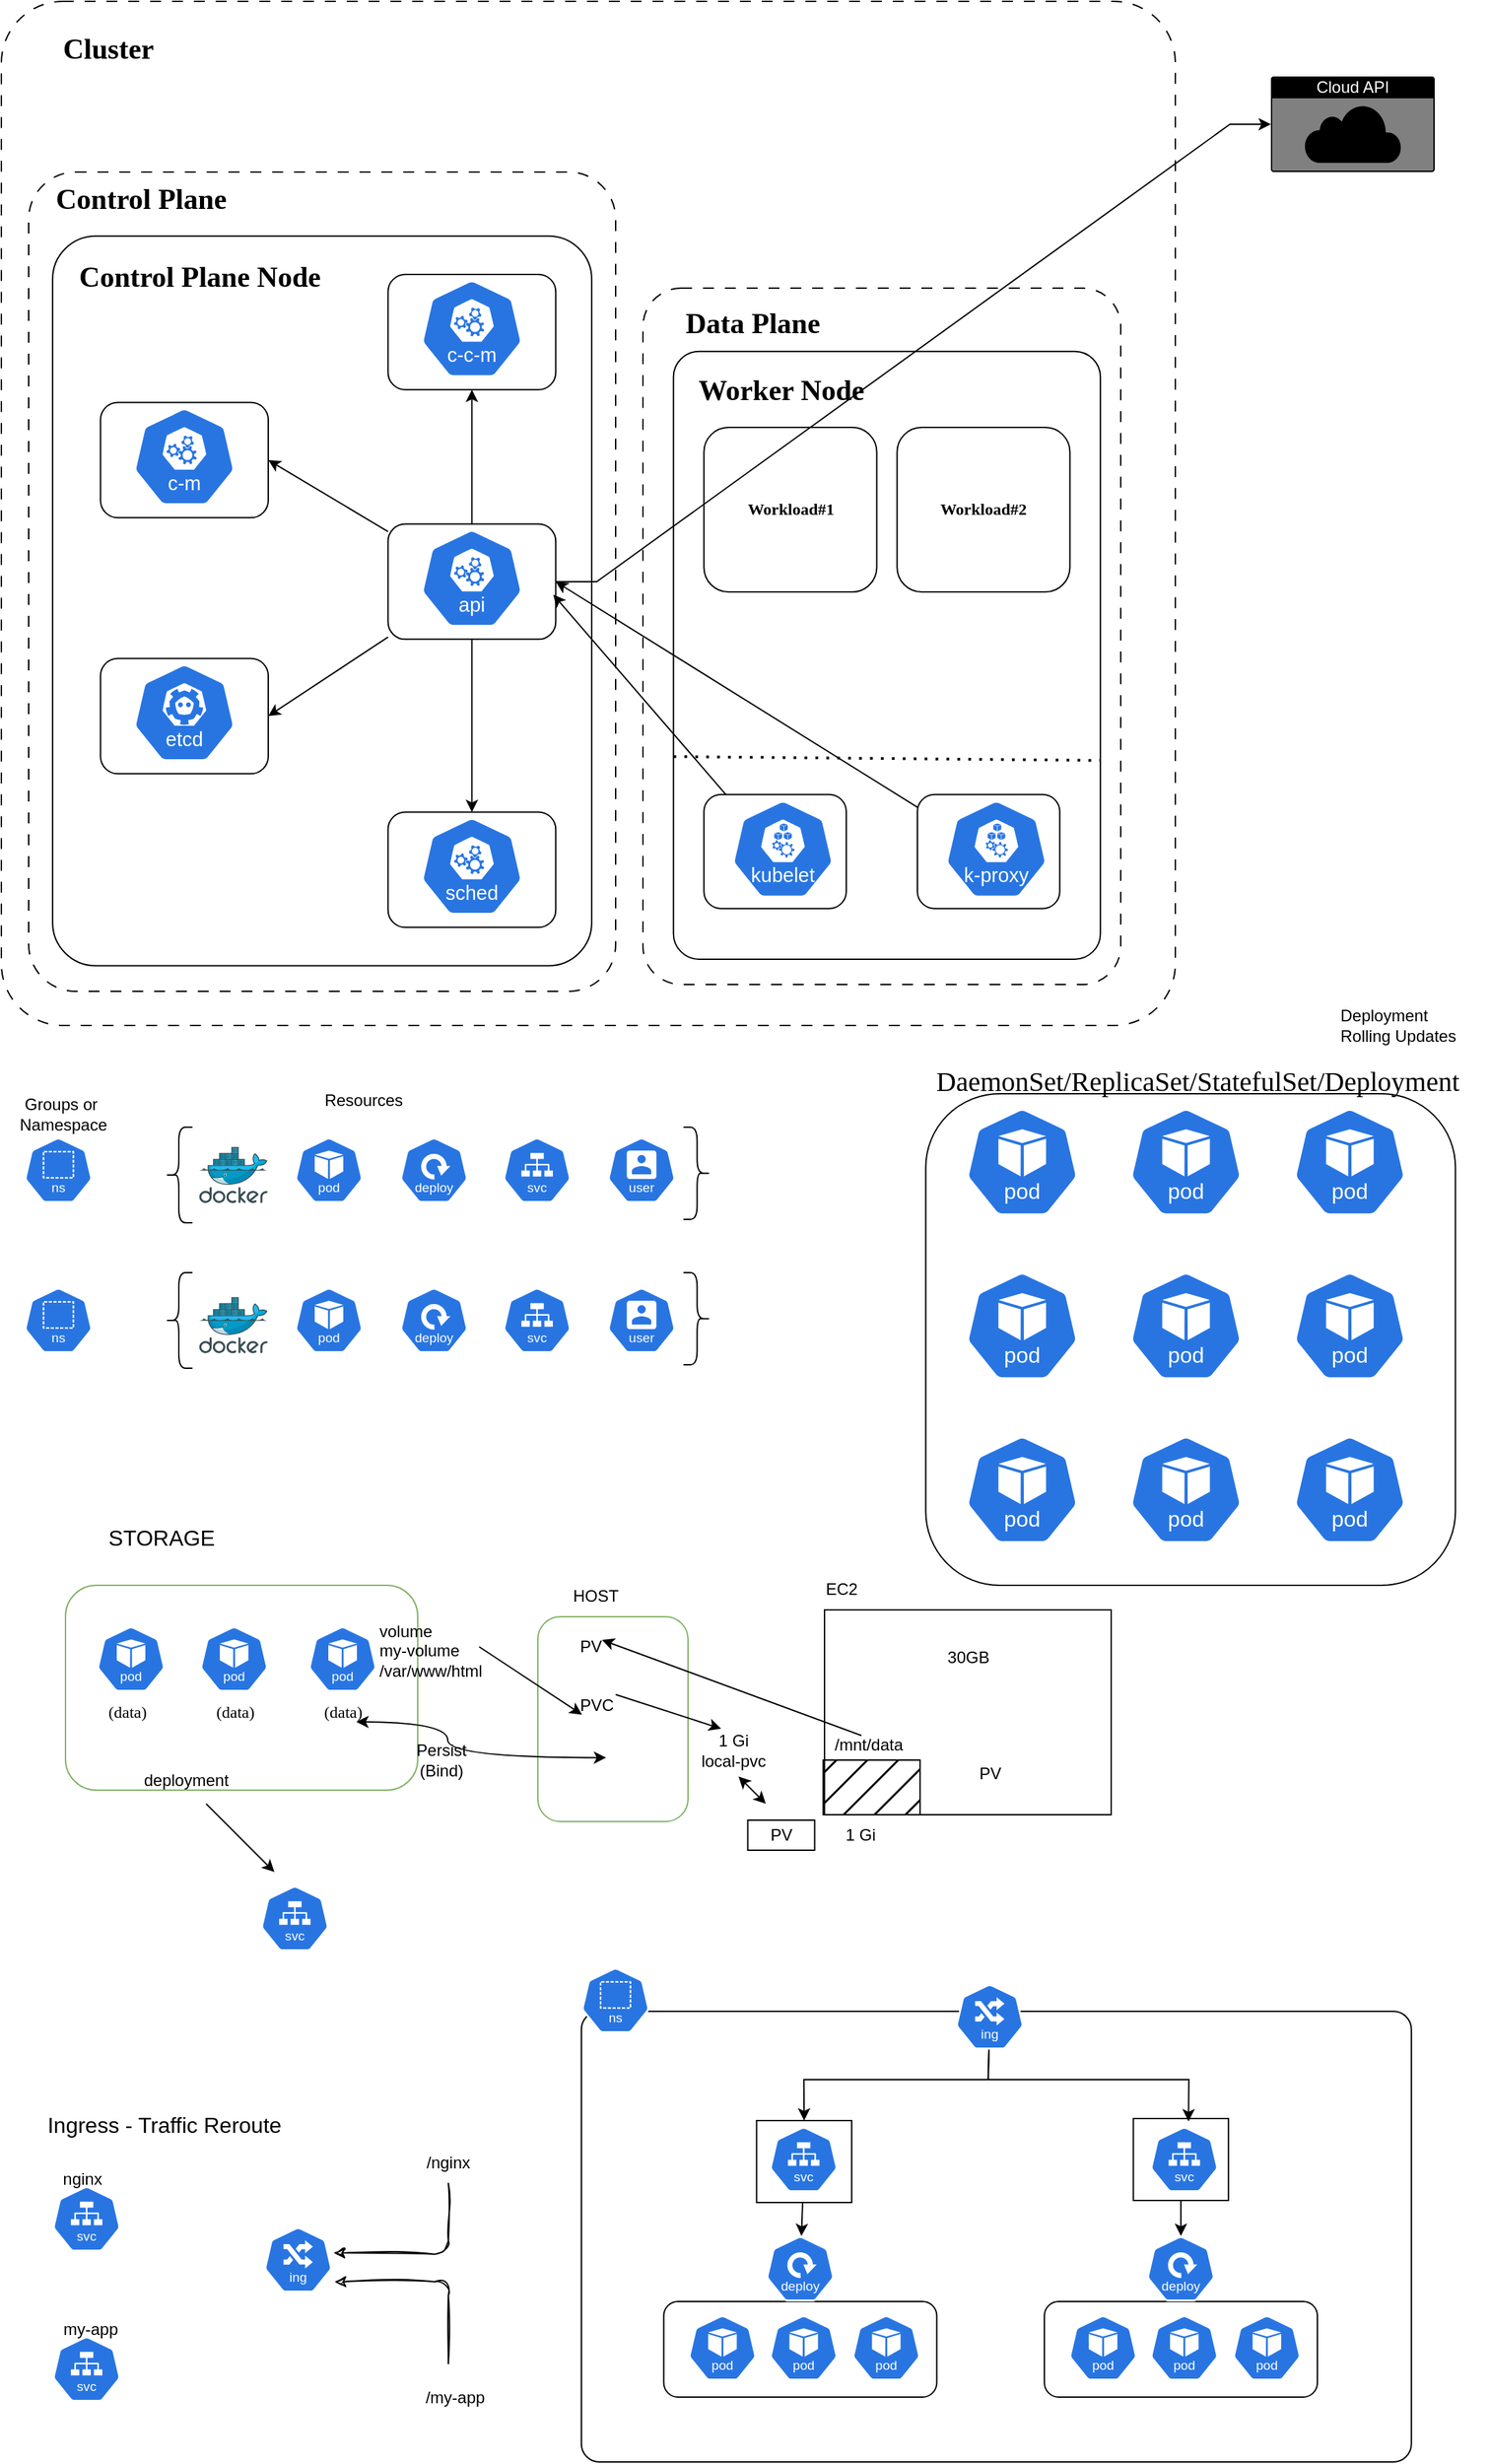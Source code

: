<mxfile version="27.1.6">
  <diagram id="0InjhLnmFeNZufS4UHry" name="k8s Architecture">
    <mxGraphModel dx="1426" dy="759" grid="1" gridSize="10" guides="1" tooltips="1" connect="1" arrows="1" fold="1" page="1" pageScale="1" pageWidth="1100" pageHeight="850" math="0" shadow="0">
      <root>
        <mxCell id="0" />
        <mxCell id="1" parent="0" />
        <mxCell id="144" value="" style="rounded=1;whiteSpace=wrap;html=1;arcSize=4;" parent="1" vertex="1">
          <mxGeometry x="434.9" y="1482" width="608" height="330" as="geometry" />
        </mxCell>
        <mxCell id="146" value="" style="rounded=0;whiteSpace=wrap;html=1;" parent="1" vertex="1">
          <mxGeometry x="839.24" y="1560.5" width="69.66" height="60" as="geometry" />
        </mxCell>
        <mxCell id="150" style="edgeStyle=none;html=1;" parent="1" source="145" target="134" edge="1">
          <mxGeometry relative="1" as="geometry" />
        </mxCell>
        <mxCell id="145" value="" style="rounded=0;whiteSpace=wrap;html=1;" parent="1" vertex="1">
          <mxGeometry x="563.24" y="1562" width="69.66" height="60" as="geometry" />
        </mxCell>
        <mxCell id="87" value="" style="rounded=1;whiteSpace=wrap;html=1;fillColor=none;strokeColor=#82b366;" parent="1" vertex="1">
          <mxGeometry x="57" y="1170" width="258" height="150" as="geometry" />
        </mxCell>
        <mxCell id="62" value="" style="rounded=1;whiteSpace=wrap;html=1;" parent="1" vertex="1">
          <mxGeometry x="687.17" y="810" width="388" height="360" as="geometry" />
        </mxCell>
        <mxCell id="2" value="" style="rounded=1;whiteSpace=wrap;html=1;arcSize=6;dashed=1;dashPattern=8 8;" parent="1" vertex="1">
          <mxGeometry x="10" y="10" width="860" height="750" as="geometry" />
        </mxCell>
        <mxCell id="4" value="" style="rounded=1;whiteSpace=wrap;html=1;arcSize=8;dashed=1;dashPattern=8 8;container=0;" parent="1" vertex="1">
          <mxGeometry x="480" y="220" width="350" height="510" as="geometry" />
        </mxCell>
        <mxCell id="6" value="" style="rounded=1;whiteSpace=wrap;html=1;arcSize=6;container=0;" parent="1" vertex="1">
          <mxGeometry x="502.34" y="266.364" width="312.766" height="445.091" as="geometry" />
        </mxCell>
        <mxCell id="7" value="" style="endArrow=none;dashed=1;html=1;dashPattern=1 3;strokeWidth=2;entryX=1;entryY=0.673;entryDx=0;entryDy=0;entryPerimeter=0;" parent="1" target="6" edge="1">
          <mxGeometry width="50" height="50" relative="1" as="geometry">
            <mxPoint x="502.34" y="563.091" as="sourcePoint" />
            <mxPoint x="539.574" y="516.727" as="targetPoint" />
          </mxGeometry>
        </mxCell>
        <mxCell id="13" value="" style="rounded=1;whiteSpace=wrap;html=1;container=0;" parent="1" vertex="1">
          <mxGeometry x="524.681" y="590.909" width="104.255" height="83.455" as="geometry" />
        </mxCell>
        <mxCell id="14" value="" style="rounded=1;whiteSpace=wrap;html=1;container=0;" parent="1" vertex="1">
          <mxGeometry x="681.064" y="590.909" width="104.255" height="83.455" as="geometry" />
        </mxCell>
        <mxCell id="16" value="&lt;font data-font-src=&quot;https://fonts.googleapis.com/css?family=Indie+Flower&quot; face=&quot;Indie Flower&quot;&gt;&lt;b&gt;Workload#1&lt;/b&gt;&lt;/font&gt;" style="rounded=1;whiteSpace=wrap;html=1;container=0;" parent="1" vertex="1">
          <mxGeometry x="524.681" y="322" width="126.596" height="120.545" as="geometry" />
        </mxCell>
        <mxCell id="17" value="&lt;font data-font-src=&quot;https://fonts.googleapis.com/css?family=Indie+Flower&quot; face=&quot;Indie Flower&quot;&gt;&lt;b&gt;Workload#2&lt;/b&gt;&lt;/font&gt;" style="rounded=1;whiteSpace=wrap;html=1;container=0;" parent="1" vertex="1">
          <mxGeometry x="666.17" y="322" width="126.596" height="120.545" as="geometry" />
        </mxCell>
        <mxCell id="26" value="" style="aspect=fixed;sketch=0;html=1;dashed=0;whitespace=wrap;verticalLabelPosition=bottom;verticalAlign=top;fillColor=#2875E2;strokeColor=#ffffff;points=[[0.005,0.63,0],[0.1,0.2,0],[0.9,0.2,0],[0.5,0,0],[0.995,0.63,0],[0.72,0.99,0],[0.5,1,0],[0.28,0.99,0]];shape=mxgraph.kubernetes.icon2;kubernetesLabel=1;prIcon=k_proxy;container=0;" parent="1" vertex="1">
          <mxGeometry x="701.17" y="594.618" width="75.469" height="72.45" as="geometry" />
        </mxCell>
        <mxCell id="27" value="" style="aspect=fixed;sketch=0;html=1;dashed=0;whitespace=wrap;verticalLabelPosition=bottom;verticalAlign=top;fillColor=#2875E2;strokeColor=#ffffff;points=[[0.005,0.63,0],[0.1,0.2,0],[0.9,0.2,0],[0.5,0,0],[0.995,0.63,0],[0.72,0.99,0],[0.5,1,0],[0.28,0.99,0]];shape=mxgraph.kubernetes.icon2;kubernetesLabel=1;prIcon=kubelet;container=0;" parent="1" vertex="1">
          <mxGeometry x="544.787" y="594.618" width="75.469" height="72.45" as="geometry" />
        </mxCell>
        <mxCell id="3" value="" style="rounded=1;whiteSpace=wrap;html=1;arcSize=8;dashed=1;dashPattern=8 8;container=0;" parent="1" vertex="1">
          <mxGeometry x="30" y="135" width="430" height="600" as="geometry" />
        </mxCell>
        <mxCell id="5" value="" style="rounded=1;whiteSpace=wrap;html=1;arcSize=8;container=0;" parent="1" vertex="1">
          <mxGeometry x="47.551" y="181.875" width="394.898" height="534.375" as="geometry" />
        </mxCell>
        <mxCell id="8" value="" style="rounded=1;whiteSpace=wrap;html=1;container=0;" parent="1" vertex="1">
          <mxGeometry x="293.265" y="210" width="122.857" height="84.375" as="geometry" />
        </mxCell>
        <mxCell id="39" style="edgeStyle=none;html=1;entryX=0.5;entryY=1;entryDx=0;entryDy=0;" parent="1" source="9" target="8" edge="1">
          <mxGeometry relative="1" as="geometry" />
        </mxCell>
        <mxCell id="41" style="edgeStyle=none;html=1;entryX=0.5;entryY=0;entryDx=0;entryDy=0;" parent="1" source="9" target="10" edge="1">
          <mxGeometry relative="1" as="geometry" />
        </mxCell>
        <mxCell id="42" style="edgeStyle=none;html=1;entryX=1;entryY=0.5;entryDx=0;entryDy=0;" parent="1" source="9" target="12" edge="1">
          <mxGeometry relative="1" as="geometry" />
        </mxCell>
        <mxCell id="43" style="edgeStyle=none;html=1;entryX=1;entryY=0.5;entryDx=0;entryDy=0;" parent="1" source="9" target="11" edge="1">
          <mxGeometry relative="1" as="geometry" />
        </mxCell>
        <mxCell id="i6A4bp0ibLuV1cn4jNwl-45" style="edgeStyle=entityRelationEdgeStyle;rounded=0;orthogonalLoop=1;jettySize=auto;html=1;elbow=vertical;" parent="1" source="9" target="33" edge="1">
          <mxGeometry relative="1" as="geometry" />
        </mxCell>
        <mxCell id="9" value="" style="rounded=1;whiteSpace=wrap;html=1;container=0;" parent="1" vertex="1">
          <mxGeometry x="293.265" y="392.812" width="122.857" height="84.375" as="geometry" />
        </mxCell>
        <mxCell id="10" value="" style="rounded=1;whiteSpace=wrap;html=1;container=0;" parent="1" vertex="1">
          <mxGeometry x="293.265" y="603.75" width="122.857" height="84.375" as="geometry" />
        </mxCell>
        <mxCell id="11" value="" style="rounded=1;whiteSpace=wrap;html=1;container=0;" parent="1" vertex="1">
          <mxGeometry x="82.653" y="491.25" width="122.857" height="84.375" as="geometry" />
        </mxCell>
        <mxCell id="12" value="" style="rounded=1;whiteSpace=wrap;html=1;container=0;" parent="1" vertex="1">
          <mxGeometry x="82.653" y="303.75" width="122.857" height="84.375" as="geometry" />
        </mxCell>
        <mxCell id="22" value="" style="aspect=fixed;sketch=0;html=1;dashed=0;whitespace=wrap;verticalLabelPosition=bottom;verticalAlign=top;fillColor=#2875E2;strokeColor=#ffffff;points=[[0.005,0.63,0],[0.1,0.2,0],[0.9,0.2,0],[0.5,0,0],[0.995,0.63,0],[0.72,0.99,0],[0.5,1,0],[0.28,0.99,0]];shape=mxgraph.kubernetes.icon2;kubernetesLabel=1;prIcon=c_c_m;container=0;" parent="1" vertex="1">
          <mxGeometry x="316.959" y="213.488" width="75.469" height="72.451" as="geometry" />
        </mxCell>
        <mxCell id="23" value="" style="aspect=fixed;sketch=0;html=1;dashed=0;whitespace=wrap;verticalLabelPosition=bottom;verticalAlign=top;fillColor=#2875E2;strokeColor=#ffffff;points=[[0.005,0.63,0],[0.1,0.2,0],[0.9,0.2,0],[0.5,0,0],[0.995,0.63,0],[0.72,0.99,0],[0.5,1,0],[0.28,0.99,0]];shape=mxgraph.kubernetes.icon2;kubernetesLabel=1;prIcon=api;container=0;" parent="1" vertex="1">
          <mxGeometry x="316.959" y="396.3" width="75.469" height="72.45" as="geometry" />
        </mxCell>
        <mxCell id="24" value="" style="aspect=fixed;sketch=0;html=1;dashed=0;whitespace=wrap;verticalLabelPosition=bottom;verticalAlign=top;fillColor=#2875E2;strokeColor=#ffffff;points=[[0.005,0.63,0],[0.1,0.2,0],[0.9,0.2,0],[0.5,0,0],[0.995,0.63,0],[0.72,0.99,0],[0.5,1,0],[0.28,0.99,0]];shape=mxgraph.kubernetes.icon2;kubernetesLabel=1;prIcon=c_m;container=0;" parent="1" vertex="1">
          <mxGeometry x="106.347" y="307.238" width="75.469" height="72.451" as="geometry" />
        </mxCell>
        <mxCell id="25" value="" style="aspect=fixed;sketch=0;html=1;dashed=0;whitespace=wrap;verticalLabelPosition=bottom;verticalAlign=top;fillColor=#2875E2;strokeColor=#ffffff;points=[[0.005,0.63,0],[0.1,0.2,0],[0.9,0.2,0],[0.5,0,0],[0.995,0.63,0],[0.72,0.99,0],[0.5,1,0],[0.28,0.99,0]];shape=mxgraph.kubernetes.icon2;kubernetesLabel=1;prIcon=etcd;container=0;" parent="1" vertex="1">
          <mxGeometry x="106.347" y="494.738" width="75.469" height="72.451" as="geometry" />
        </mxCell>
        <mxCell id="28" value="" style="aspect=fixed;sketch=0;html=1;dashed=0;whitespace=wrap;verticalLabelPosition=bottom;verticalAlign=top;fillColor=#2875E2;strokeColor=#ffffff;points=[[0.005,0.63,0],[0.1,0.2,0],[0.9,0.2,0],[0.5,0,0],[0.995,0.63,0],[0.72,0.99,0],[0.5,1,0],[0.28,0.99,0]];shape=mxgraph.kubernetes.icon2;kubernetesLabel=1;prIcon=sched;container=0;" parent="1" vertex="1">
          <mxGeometry x="316.959" y="607.237" width="75.469" height="72.451" as="geometry" />
        </mxCell>
        <mxCell id="33" value="Cloud API" style="html=1;whiteSpace=wrap;strokeColor=none;fillColor=#000000;labelPosition=center;verticalLabelPosition=middle;verticalAlign=top;align=center;fontSize=12;outlineConnect=0;spacingTop=-6;fontColor=#FFFFFF;sketch=0;shape=mxgraph.sitemap.cloud;" parent="1" vertex="1">
          <mxGeometry x="940" y="65" width="120" height="70" as="geometry" />
        </mxCell>
        <mxCell id="34" value="&lt;font face=&quot;Indie Flower&quot; style=&quot;font-size: 21px;&quot;&gt;&lt;b&gt;Cluster&lt;/b&gt;&lt;/font&gt;" style="text;html=1;align=center;verticalAlign=middle;resizable=0;points=[];autosize=1;strokeColor=none;fillColor=none;sketch=1;curveFitting=1;jiggle=2;" parent="1" vertex="1">
          <mxGeometry x="47.55" y="25" width="80" height="40" as="geometry" />
        </mxCell>
        <mxCell id="35" value="&lt;font face=&quot;Indie Flower&quot; style=&quot;font-size: 21px;&quot;&gt;&lt;b&gt;Control Plane&lt;/b&gt;&lt;/font&gt;" style="text;html=1;align=center;verticalAlign=middle;resizable=0;points=[];autosize=1;strokeColor=none;fillColor=none;sketch=1;curveFitting=1;jiggle=2;" parent="1" vertex="1">
          <mxGeometry x="41.82" y="135" width="140" height="40" as="geometry" />
        </mxCell>
        <mxCell id="36" value="&lt;font face=&quot;Indie Flower&quot; style=&quot;font-size: 21px;&quot;&gt;&lt;b&gt;Worker Node&lt;/b&gt;&lt;/font&gt;" style="text;html=1;align=center;verticalAlign=middle;resizable=0;points=[];autosize=1;strokeColor=none;fillColor=none;sketch=1;curveFitting=1;jiggle=2;" parent="1" vertex="1">
          <mxGeometry x="511.28" y="275" width="140" height="40" as="geometry" />
        </mxCell>
        <mxCell id="37" value="&lt;font face=&quot;Indie Flower&quot; style=&quot;font-size: 21px;&quot;&gt;&lt;b&gt;Control Plane Node&lt;/b&gt;&lt;/font&gt;" style="text;html=1;align=center;verticalAlign=middle;resizable=0;points=[];autosize=1;strokeColor=none;fillColor=none;sketch=1;curveFitting=1;jiggle=2;" parent="1" vertex="1">
          <mxGeometry x="60.0" y="192" width="190" height="40" as="geometry" />
        </mxCell>
        <mxCell id="38" value="&lt;font face=&quot;Indie Flower&quot; style=&quot;font-size: 21px;&quot;&gt;&lt;b&gt;Data Plane&lt;/b&gt;&lt;/font&gt;" style="text;html=1;align=center;verticalAlign=middle;resizable=0;points=[];autosize=1;strokeColor=none;fillColor=none;sketch=1;curveFitting=1;jiggle=2;" parent="1" vertex="1">
          <mxGeometry x="500.26" y="226" width="120" height="40" as="geometry" />
        </mxCell>
        <mxCell id="44" style="edgeStyle=none;html=1;entryX=0.985;entryY=0.613;entryDx=0;entryDy=0;entryPerimeter=0;" parent="1" source="13" target="9" edge="1">
          <mxGeometry relative="1" as="geometry" />
        </mxCell>
        <mxCell id="45" style="edgeStyle=none;html=1;entryX=1;entryY=0.5;entryDx=0;entryDy=0;" parent="1" source="14" target="9" edge="1">
          <mxGeometry relative="1" as="geometry" />
        </mxCell>
        <mxCell id="46" value="" style="aspect=fixed;sketch=0;html=1;dashed=0;whitespace=wrap;verticalLabelPosition=bottom;verticalAlign=top;fillColor=#2875E2;strokeColor=#ffffff;points=[[0.005,0.63,0],[0.1,0.2,0],[0.9,0.2,0],[0.5,0,0],[0.995,0.63,0],[0.72,0.99,0],[0.5,1,0],[0.28,0.99,0]];shape=mxgraph.kubernetes.icon2;kubernetesLabel=1;prIcon=pod" parent="1" vertex="1">
          <mxGeometry x="716.17" y="820" width="83.34" height="80" as="geometry" />
        </mxCell>
        <mxCell id="52" value="" style="aspect=fixed;sketch=0;html=1;dashed=0;whitespace=wrap;verticalLabelPosition=bottom;verticalAlign=top;fillColor=#2875E2;strokeColor=#ffffff;points=[[0.005,0.63,0],[0.1,0.2,0],[0.9,0.2,0],[0.5,0,0],[0.995,0.63,0],[0.72,0.99,0],[0.5,1,0],[0.28,0.99,0]];shape=mxgraph.kubernetes.icon2;kubernetesLabel=1;prIcon=pod" parent="1" vertex="1">
          <mxGeometry x="836.17" y="820" width="83.34" height="80" as="geometry" />
        </mxCell>
        <mxCell id="53" value="" style="aspect=fixed;sketch=0;html=1;dashed=0;whitespace=wrap;verticalLabelPosition=bottom;verticalAlign=top;fillColor=#2875E2;strokeColor=#ffffff;points=[[0.005,0.63,0],[0.1,0.2,0],[0.9,0.2,0],[0.5,0,0],[0.995,0.63,0],[0.72,0.99,0],[0.5,1,0],[0.28,0.99,0]];shape=mxgraph.kubernetes.icon2;kubernetesLabel=1;prIcon=pod" parent="1" vertex="1">
          <mxGeometry x="956.17" y="820" width="83.34" height="80" as="geometry" />
        </mxCell>
        <mxCell id="54" value="" style="aspect=fixed;sketch=0;html=1;dashed=0;whitespace=wrap;verticalLabelPosition=bottom;verticalAlign=top;fillColor=#2875E2;strokeColor=#ffffff;points=[[0.005,0.63,0],[0.1,0.2,0],[0.9,0.2,0],[0.5,0,0],[0.995,0.63,0],[0.72,0.99,0],[0.5,1,0],[0.28,0.99,0]];shape=mxgraph.kubernetes.icon2;kubernetesLabel=1;prIcon=pod" parent="1" vertex="1">
          <mxGeometry x="716.17" y="940" width="83.34" height="80" as="geometry" />
        </mxCell>
        <mxCell id="55" value="" style="aspect=fixed;sketch=0;html=1;dashed=0;whitespace=wrap;verticalLabelPosition=bottom;verticalAlign=top;fillColor=#2875E2;strokeColor=#ffffff;points=[[0.005,0.63,0],[0.1,0.2,0],[0.9,0.2,0],[0.5,0,0],[0.995,0.63,0],[0.72,0.99,0],[0.5,1,0],[0.28,0.99,0]];shape=mxgraph.kubernetes.icon2;kubernetesLabel=1;prIcon=pod" parent="1" vertex="1">
          <mxGeometry x="836.17" y="940" width="83.34" height="80" as="geometry" />
        </mxCell>
        <mxCell id="56" value="" style="aspect=fixed;sketch=0;html=1;dashed=0;whitespace=wrap;verticalLabelPosition=bottom;verticalAlign=top;fillColor=#2875E2;strokeColor=#ffffff;points=[[0.005,0.63,0],[0.1,0.2,0],[0.9,0.2,0],[0.5,0,0],[0.995,0.63,0],[0.72,0.99,0],[0.5,1,0],[0.28,0.99,0]];shape=mxgraph.kubernetes.icon2;kubernetesLabel=1;prIcon=pod" parent="1" vertex="1">
          <mxGeometry x="956.17" y="940" width="83.34" height="80" as="geometry" />
        </mxCell>
        <mxCell id="57" value="" style="aspect=fixed;sketch=0;html=1;dashed=0;whitespace=wrap;verticalLabelPosition=bottom;verticalAlign=top;fillColor=#2875E2;strokeColor=#ffffff;points=[[0.005,0.63,0],[0.1,0.2,0],[0.9,0.2,0],[0.5,0,0],[0.995,0.63,0],[0.72,0.99,0],[0.5,1,0],[0.28,0.99,0]];shape=mxgraph.kubernetes.icon2;kubernetesLabel=1;prIcon=pod" parent="1" vertex="1">
          <mxGeometry x="716.17" y="1060" width="83.34" height="80" as="geometry" />
        </mxCell>
        <mxCell id="58" value="" style="aspect=fixed;sketch=0;html=1;dashed=0;whitespace=wrap;verticalLabelPosition=bottom;verticalAlign=top;fillColor=#2875E2;strokeColor=#ffffff;points=[[0.005,0.63,0],[0.1,0.2,0],[0.9,0.2,0],[0.5,0,0],[0.995,0.63,0],[0.72,0.99,0],[0.5,1,0],[0.28,0.99,0]];shape=mxgraph.kubernetes.icon2;kubernetesLabel=1;prIcon=pod" parent="1" vertex="1">
          <mxGeometry x="836.17" y="1060" width="83.34" height="80" as="geometry" />
        </mxCell>
        <mxCell id="59" value="" style="aspect=fixed;sketch=0;html=1;dashed=0;whitespace=wrap;verticalLabelPosition=bottom;verticalAlign=top;fillColor=#2875E2;strokeColor=#ffffff;points=[[0.005,0.63,0],[0.1,0.2,0],[0.9,0.2,0],[0.5,0,0],[0.995,0.63,0],[0.72,0.99,0],[0.5,1,0],[0.28,0.99,0]];shape=mxgraph.kubernetes.icon2;kubernetesLabel=1;prIcon=pod" parent="1" vertex="1">
          <mxGeometry x="956.17" y="1060" width="83.34" height="80" as="geometry" />
        </mxCell>
        <mxCell id="60" value="&lt;font style=&quot;font-size: 20px;&quot; data-font-src=&quot;https://fonts.googleapis.com/css?family=Indie+Flower&quot; face=&quot;Indie Flower&quot;&gt;DaemonSet/ReplicaSet/StatefulSet/Deployment&lt;/font&gt;" style="text;html=1;align=center;verticalAlign=middle;resizable=0;points=[];autosize=1;strokeColor=none;fillColor=none;" parent="1" vertex="1">
          <mxGeometry x="676.17" y="780" width="420" height="40" as="geometry" />
        </mxCell>
        <mxCell id="61" value="Deployment&lt;br&gt;Rolling Updates" style="text;html=1;align=left;verticalAlign=middle;resizable=0;points=[];autosize=1;strokeColor=none;fillColor=none;" parent="1" vertex="1">
          <mxGeometry x="989.35" y="740" width="110" height="40" as="geometry" />
        </mxCell>
        <mxCell id="64" value="" style="aspect=fixed;sketch=0;html=1;dashed=0;whitespace=wrap;verticalLabelPosition=bottom;verticalAlign=top;fillColor=#2875E2;strokeColor=#ffffff;points=[[0.005,0.63,0],[0.1,0.2,0],[0.9,0.2,0],[0.5,0,0],[0.995,0.63,0],[0.72,0.99,0],[0.5,1,0],[0.28,0.99,0]];shape=mxgraph.kubernetes.icon2;kubernetesLabel=1;prIcon=pod" parent="1" vertex="1">
          <mxGeometry x="225" y="842" width="50" height="48" as="geometry" />
        </mxCell>
        <mxCell id="65" value="" style="aspect=fixed;sketch=0;html=1;dashed=0;whitespace=wrap;verticalLabelPosition=bottom;verticalAlign=top;fillColor=#2875E2;strokeColor=#ffffff;points=[[0.005,0.63,0],[0.1,0.2,0],[0.9,0.2,0],[0.5,0,0],[0.995,0.63,0],[0.72,0.99,0],[0.5,1,0],[0.28,0.99,0]];shape=mxgraph.kubernetes.icon2;kubernetesLabel=1;prIcon=deploy" parent="1" vertex="1">
          <mxGeometry x="301.96" y="842" width="50" height="48" as="geometry" />
        </mxCell>
        <mxCell id="66" value="" style="aspect=fixed;sketch=0;html=1;dashed=0;whitespace=wrap;verticalLabelPosition=bottom;verticalAlign=top;fillColor=#2875E2;strokeColor=#ffffff;points=[[0.005,0.63,0],[0.1,0.2,0],[0.9,0.2,0],[0.5,0,0],[0.995,0.63,0],[0.72,0.99,0],[0.5,1,0],[0.28,0.99,0]];shape=mxgraph.kubernetes.icon2;kubernetesLabel=1;prIcon=svc" parent="1" vertex="1">
          <mxGeometry x="377.45" y="842" width="50" height="48" as="geometry" />
        </mxCell>
        <mxCell id="68" value="" style="aspect=fixed;sketch=0;html=1;dashed=0;whitespace=wrap;verticalLabelPosition=bottom;verticalAlign=top;fillColor=#2875E2;strokeColor=#ffffff;points=[[0.005,0.63,0],[0.1,0.2,0],[0.9,0.2,0],[0.5,0,0],[0.995,0.63,0],[0.72,0.99,0],[0.5,1,0],[0.28,0.99,0]];shape=mxgraph.kubernetes.icon2;kubernetesLabel=1;prIcon=user" parent="1" vertex="1">
          <mxGeometry x="454" y="842" width="50" height="48" as="geometry" />
        </mxCell>
        <mxCell id="69" value="" style="image;sketch=0;aspect=fixed;html=1;points=[];align=center;fontSize=12;image=img/lib/mscae/Docker.svg;" parent="1" vertex="1">
          <mxGeometry x="155" y="849" width="50" height="41" as="geometry" />
        </mxCell>
        <mxCell id="70" value="" style="aspect=fixed;sketch=0;html=1;dashed=0;whitespace=wrap;verticalLabelPosition=bottom;verticalAlign=top;fillColor=#2875E2;strokeColor=#ffffff;points=[[0.005,0.63,0],[0.1,0.2,0],[0.9,0.2,0],[0.5,0,0],[0.995,0.63,0],[0.72,0.99,0],[0.5,1,0],[0.28,0.99,0]];shape=mxgraph.kubernetes.icon2;kubernetesLabel=1;prIcon=ns" parent="1" vertex="1">
          <mxGeometry x="26.82" y="842" width="50" height="48" as="geometry" />
        </mxCell>
        <mxCell id="71" value="" style="aspect=fixed;sketch=0;html=1;dashed=0;whitespace=wrap;verticalLabelPosition=bottom;verticalAlign=top;fillColor=#2875E2;strokeColor=#ffffff;points=[[0.005,0.63,0],[0.1,0.2,0],[0.9,0.2,0],[0.5,0,0],[0.995,0.63,0],[0.72,0.99,0],[0.5,1,0],[0.28,0.99,0]];shape=mxgraph.kubernetes.icon2;kubernetesLabel=1;prIcon=pod" parent="1" vertex="1">
          <mxGeometry x="225" y="952" width="50" height="48" as="geometry" />
        </mxCell>
        <mxCell id="72" value="" style="aspect=fixed;sketch=0;html=1;dashed=0;whitespace=wrap;verticalLabelPosition=bottom;verticalAlign=top;fillColor=#2875E2;strokeColor=#ffffff;points=[[0.005,0.63,0],[0.1,0.2,0],[0.9,0.2,0],[0.5,0,0],[0.995,0.63,0],[0.72,0.99,0],[0.5,1,0],[0.28,0.99,0]];shape=mxgraph.kubernetes.icon2;kubernetesLabel=1;prIcon=deploy" parent="1" vertex="1">
          <mxGeometry x="301.96" y="952" width="50" height="48" as="geometry" />
        </mxCell>
        <mxCell id="73" value="" style="aspect=fixed;sketch=0;html=1;dashed=0;whitespace=wrap;verticalLabelPosition=bottom;verticalAlign=top;fillColor=#2875E2;strokeColor=#ffffff;points=[[0.005,0.63,0],[0.1,0.2,0],[0.9,0.2,0],[0.5,0,0],[0.995,0.63,0],[0.72,0.99,0],[0.5,1,0],[0.28,0.99,0]];shape=mxgraph.kubernetes.icon2;kubernetesLabel=1;prIcon=svc" parent="1" vertex="1">
          <mxGeometry x="377.45" y="952" width="50" height="48" as="geometry" />
        </mxCell>
        <mxCell id="74" value="" style="aspect=fixed;sketch=0;html=1;dashed=0;whitespace=wrap;verticalLabelPosition=bottom;verticalAlign=top;fillColor=#2875E2;strokeColor=#ffffff;points=[[0.005,0.63,0],[0.1,0.2,0],[0.9,0.2,0],[0.5,0,0],[0.995,0.63,0],[0.72,0.99,0],[0.5,1,0],[0.28,0.99,0]];shape=mxgraph.kubernetes.icon2;kubernetesLabel=1;prIcon=user" parent="1" vertex="1">
          <mxGeometry x="454" y="952" width="50" height="48" as="geometry" />
        </mxCell>
        <mxCell id="75" value="" style="image;sketch=0;aspect=fixed;html=1;points=[];align=center;fontSize=12;image=img/lib/mscae/Docker.svg;" parent="1" vertex="1">
          <mxGeometry x="155" y="959" width="50" height="41" as="geometry" />
        </mxCell>
        <mxCell id="76" value="" style="aspect=fixed;sketch=0;html=1;dashed=0;whitespace=wrap;verticalLabelPosition=bottom;verticalAlign=top;fillColor=#2875E2;strokeColor=#ffffff;points=[[0.005,0.63,0],[0.1,0.2,0],[0.9,0.2,0],[0.5,0,0],[0.995,0.63,0],[0.72,0.99,0],[0.5,1,0],[0.28,0.99,0]];shape=mxgraph.kubernetes.icon2;kubernetesLabel=1;prIcon=ns" parent="1" vertex="1">
          <mxGeometry x="26.82" y="952" width="50" height="48" as="geometry" />
        </mxCell>
        <mxCell id="77" value="" style="shape=curlyBracket;whiteSpace=wrap;html=1;rounded=1;labelPosition=left;verticalLabelPosition=middle;align=right;verticalAlign=middle;size=0.5;" parent="1" vertex="1">
          <mxGeometry x="130" y="834.5" width="20" height="70" as="geometry" />
        </mxCell>
        <mxCell id="78" value="" style="shape=curlyBracket;whiteSpace=wrap;html=1;rounded=1;labelPosition=left;verticalLabelPosition=middle;align=right;verticalAlign=middle;size=0.5;" parent="1" vertex="1">
          <mxGeometry x="130" y="941" width="20" height="70" as="geometry" />
        </mxCell>
        <mxCell id="79" value="" style="shape=curlyBracket;whiteSpace=wrap;html=1;rounded=1;flipH=1;labelPosition=right;verticalLabelPosition=middle;align=left;verticalAlign=middle;" parent="1" vertex="1">
          <mxGeometry x="509.68" y="834.5" width="20" height="67.5" as="geometry" />
        </mxCell>
        <mxCell id="80" value="" style="shape=curlyBracket;whiteSpace=wrap;html=1;rounded=1;flipH=1;labelPosition=right;verticalLabelPosition=middle;align=left;verticalAlign=middle;" parent="1" vertex="1">
          <mxGeometry x="509.68" y="941" width="20" height="67.5" as="geometry" />
        </mxCell>
        <mxCell id="81" value="&lt;font style=&quot;color: rgb(0, 0, 0);&quot;&gt;Groups or&amp;nbsp;&lt;br&gt;&lt;/font&gt;&lt;div style=&quot;text-align: left;&quot;&gt;&lt;span style=&quot;background-color: transparent;&quot;&gt;&lt;font style=&quot;color: rgb(0, 0, 0);&quot;&gt;Namespace&lt;/font&gt;&lt;/span&gt;&lt;/div&gt;" style="text;html=1;align=center;verticalAlign=middle;resizable=0;points=[];autosize=1;strokeColor=none;fillColor=none;" parent="1" vertex="1">
          <mxGeometry x="10" y="805" width="90" height="40" as="geometry" />
        </mxCell>
        <mxCell id="82" value="Resources" style="text;html=1;align=center;verticalAlign=middle;resizable=0;points=[];autosize=1;strokeColor=none;fillColor=none;" parent="1" vertex="1">
          <mxGeometry x="235" y="800" width="80" height="30" as="geometry" />
        </mxCell>
        <mxCell id="83" value="&lt;font style=&quot;font-size: 16px;&quot;&gt;STORAGE&lt;/font&gt;" style="text;html=1;align=center;verticalAlign=middle;resizable=0;points=[];autosize=1;strokeColor=none;fillColor=none;" parent="1" vertex="1">
          <mxGeometry x="76.82" y="1120" width="100" height="30" as="geometry" />
        </mxCell>
        <mxCell id="84" value="" style="aspect=fixed;sketch=0;html=1;dashed=0;whitespace=wrap;verticalLabelPosition=bottom;verticalAlign=top;fillColor=#2875E2;strokeColor=#ffffff;points=[[0.005,0.63,0],[0.1,0.2,0],[0.9,0.2,0],[0.5,0,0],[0.995,0.63,0],[0.72,0.99,0],[0.5,1,0],[0.28,0.99,0]];shape=mxgraph.kubernetes.icon2;kubernetesLabel=1;prIcon=pod" parent="1" vertex="1">
          <mxGeometry x="80" y="1200" width="50" height="48" as="geometry" />
        </mxCell>
        <mxCell id="85" value="" style="aspect=fixed;sketch=0;html=1;dashed=0;whitespace=wrap;verticalLabelPosition=bottom;verticalAlign=top;fillColor=#2875E2;strokeColor=#ffffff;points=[[0.005,0.63,0],[0.1,0.2,0],[0.9,0.2,0],[0.5,0,0],[0.995,0.63,0],[0.72,0.99,0],[0.5,1,0],[0.28,0.99,0]];shape=mxgraph.kubernetes.icon2;kubernetesLabel=1;prIcon=pod" parent="1" vertex="1">
          <mxGeometry x="155.51" y="1200" width="50" height="48" as="geometry" />
        </mxCell>
        <mxCell id="86" value="" style="aspect=fixed;sketch=0;html=1;dashed=0;whitespace=wrap;verticalLabelPosition=bottom;verticalAlign=top;fillColor=#2875E2;strokeColor=#ffffff;points=[[0.005,0.63,0],[0.1,0.2,0],[0.9,0.2,0],[0.5,0,0],[0.995,0.63,0],[0.72,0.99,0],[0.5,1,0],[0.28,0.99,0]];shape=mxgraph.kubernetes.icon2;kubernetesLabel=1;prIcon=pod" parent="1" vertex="1">
          <mxGeometry x="235" y="1200" width="50" height="48" as="geometry" />
        </mxCell>
        <mxCell id="88" value="&lt;font data-font-src=&quot;https://fonts.googleapis.com/css?family=Indie+Flower&quot; face=&quot;Indie Flower&quot;&gt;(data)&lt;/font&gt;" style="text;html=1;align=center;verticalAlign=middle;resizable=0;points=[];autosize=1;strokeColor=none;fillColor=none;" parent="1" vertex="1">
          <mxGeometry x="76.82" y="1248" width="50" height="30" as="geometry" />
        </mxCell>
        <mxCell id="89" value="&lt;font data-font-src=&quot;https://fonts.googleapis.com/css?family=Indie+Flower&quot; face=&quot;Indie Flower&quot;&gt;(data)&lt;/font&gt;" style="text;html=1;align=center;verticalAlign=middle;resizable=0;points=[];autosize=1;strokeColor=none;fillColor=none;" parent="1" vertex="1">
          <mxGeometry x="155.51" y="1248" width="50" height="30" as="geometry" />
        </mxCell>
        <mxCell id="90" value="&lt;font data-font-src=&quot;https://fonts.googleapis.com/css?family=Indie+Flower&quot; face=&quot;Indie Flower&quot;&gt;(data)&lt;/font&gt;" style="text;html=1;align=center;verticalAlign=middle;resizable=0;points=[];autosize=1;strokeColor=none;fillColor=none;" parent="1" vertex="1">
          <mxGeometry x="235" y="1248" width="50" height="30" as="geometry" />
        </mxCell>
        <mxCell id="91" value="" style="rounded=1;whiteSpace=wrap;html=1;fillColor=none;strokeColor=#82b366;" parent="1" vertex="1">
          <mxGeometry x="403" y="1193" width="110" height="150" as="geometry" />
        </mxCell>
        <mxCell id="92" value="HOST" style="text;html=1;align=center;verticalAlign=middle;resizable=0;points=[];autosize=1;strokeColor=none;fillColor=none;" parent="1" vertex="1">
          <mxGeometry x="415.45" y="1163" width="60" height="30" as="geometry" />
        </mxCell>
        <mxCell id="93" value="PV&lt;br&gt;&lt;br&gt;&lt;br&gt;PVC" style="text;html=1;align=left;verticalAlign=middle;resizable=0;points=[];autosize=1;strokeColor=none;fillColor=none;" parent="1" vertex="1">
          <mxGeometry x="432.45" y="1201" width="50" height="70" as="geometry" />
        </mxCell>
        <mxCell id="94" value="" style="endArrow=classic;startArrow=classic;html=1;entryX=0.455;entryY=0.688;entryDx=0;entryDy=0;entryPerimeter=0;edgeStyle=orthogonalEdgeStyle;curved=1;" parent="1" target="91" edge="1">
          <mxGeometry width="50" height="50" relative="1" as="geometry">
            <mxPoint x="270" y="1270" as="sourcePoint" />
            <mxPoint x="320" y="1220" as="targetPoint" />
          </mxGeometry>
        </mxCell>
        <mxCell id="95" value="Persist&lt;br&gt;(Bind)" style="text;html=1;align=center;verticalAlign=middle;resizable=0;points=[];autosize=1;strokeColor=none;fillColor=none;" parent="1" vertex="1">
          <mxGeometry x="301.96" y="1278" width="60" height="40" as="geometry" />
        </mxCell>
        <mxCell id="96" value="" style="rounded=0;whiteSpace=wrap;html=1;" parent="1" vertex="1">
          <mxGeometry x="613" y="1188" width="210" height="150" as="geometry" />
        </mxCell>
        <mxCell id="97" value="" style="rounded=0;whiteSpace=wrap;html=1;fillStyle=hatch;fillColor=#000000;" parent="1" vertex="1">
          <mxGeometry x="612" y="1298" width="71" height="40" as="geometry" />
        </mxCell>
        <mxCell id="98" value="&lt;font style=&quot;color: rgb(0, 0, 0);&quot;&gt;EC2&lt;/font&gt;" style="text;html=1;align=left;verticalAlign=middle;resizable=0;points=[];autosize=1;strokeColor=none;fillColor=none;" parent="1" vertex="1">
          <mxGeometry x="612" y="1158" width="50" height="30" as="geometry" />
        </mxCell>
        <mxCell id="99" value="30GB" style="text;html=1;align=center;verticalAlign=middle;resizable=0;points=[];autosize=1;strokeColor=none;fillColor=none;" parent="1" vertex="1">
          <mxGeometry x="693" y="1208" width="50" height="30" as="geometry" />
        </mxCell>
        <mxCell id="100" value="PV" style="text;html=1;align=center;verticalAlign=middle;resizable=0;points=[];autosize=1;strokeColor=none;fillColor=none;" parent="1" vertex="1">
          <mxGeometry x="714.28" y="1293" width="40" height="30" as="geometry" />
        </mxCell>
        <mxCell id="101" value="/mnt/data" style="text;html=1;align=center;verticalAlign=middle;resizable=0;points=[];autosize=1;strokeColor=none;fillColor=none;" parent="1" vertex="1">
          <mxGeometry x="610" y="1272" width="70" height="30" as="geometry" />
        </mxCell>
        <mxCell id="102" value="1 Gi" style="text;html=1;align=center;verticalAlign=middle;resizable=0;points=[];autosize=1;strokeColor=none;fillColor=none;" parent="1" vertex="1">
          <mxGeometry x="614.28" y="1338" width="50" height="30" as="geometry" />
        </mxCell>
        <mxCell id="104" value="volume&lt;br&gt;my-volume&lt;br&gt;/var/www/html" style="text;html=1;align=left;verticalAlign=middle;resizable=0;points=[];autosize=1;strokeColor=none;fillColor=none;" parent="1" vertex="1">
          <mxGeometry x="285" y="1188" width="100" height="60" as="geometry" />
        </mxCell>
        <mxCell id="105" value="" style="endArrow=classic;html=1;entryX=0.058;entryY=0.91;entryDx=0;entryDy=0;entryPerimeter=0;" parent="1" target="93" edge="1">
          <mxGeometry width="50" height="50" relative="1" as="geometry">
            <mxPoint x="360" y="1215" as="sourcePoint" />
            <mxPoint x="420" y="1215" as="targetPoint" />
          </mxGeometry>
        </mxCell>
        <mxCell id="106" value="1 Gi&lt;br&gt;local-pvc" style="text;html=1;align=center;verticalAlign=middle;resizable=0;points=[];autosize=1;strokeColor=none;fillColor=none;" parent="1" vertex="1">
          <mxGeometry x="511.28" y="1271" width="70" height="40" as="geometry" />
        </mxCell>
        <mxCell id="107" value="" style="endArrow=classic;html=1;entryX=0.371;entryY=0.1;entryDx=0;entryDy=0;entryPerimeter=0;" parent="1" target="106" edge="1">
          <mxGeometry width="50" height="50" relative="1" as="geometry">
            <mxPoint x="460" y="1250" as="sourcePoint" />
            <mxPoint x="510" y="1200" as="targetPoint" />
          </mxGeometry>
        </mxCell>
        <mxCell id="108" value="PV" style="rounded=0;whiteSpace=wrap;html=1;" parent="1" vertex="1">
          <mxGeometry x="556.78" y="1342" width="49" height="22" as="geometry" />
        </mxCell>
        <mxCell id="110" value="" style="endArrow=classic;startArrow=classic;html=1;" parent="1" edge="1">
          <mxGeometry width="50" height="50" relative="1" as="geometry">
            <mxPoint x="570" y="1330" as="sourcePoint" />
            <mxPoint x="550" y="1310" as="targetPoint" />
          </mxGeometry>
        </mxCell>
        <mxCell id="111" value="" style="endArrow=classic;html=1;entryX=0.351;entryY=0.129;entryDx=0;entryDy=0;entryPerimeter=0;" parent="1" target="93" edge="1">
          <mxGeometry width="50" height="50" relative="1" as="geometry">
            <mxPoint x="640" y="1280" as="sourcePoint" />
            <mxPoint x="690" y="1230" as="targetPoint" />
          </mxGeometry>
        </mxCell>
        <mxCell id="112" value="" style="aspect=fixed;sketch=0;html=1;dashed=0;whitespace=wrap;verticalLabelPosition=bottom;verticalAlign=top;fillColor=#2875E2;strokeColor=#ffffff;points=[[0.005,0.63,0],[0.1,0.2,0],[0.9,0.2,0],[0.5,0,0],[0.995,0.63,0],[0.72,0.99,0],[0.5,1,0],[0.28,0.99,0]];shape=mxgraph.kubernetes.icon2;kubernetesLabel=1;prIcon=svc" parent="1" vertex="1">
          <mxGeometry x="200" y="1390" width="50" height="48" as="geometry" />
        </mxCell>
        <mxCell id="113" value="" style="endArrow=classic;html=1;" parent="1" edge="1">
          <mxGeometry width="50" height="50" relative="1" as="geometry">
            <mxPoint x="160" y="1330" as="sourcePoint" />
            <mxPoint x="210" y="1380" as="targetPoint" />
          </mxGeometry>
        </mxCell>
        <mxCell id="114" value="deployment" style="text;html=1;align=center;verticalAlign=middle;resizable=0;points=[];autosize=1;strokeColor=none;fillColor=none;" parent="1" vertex="1">
          <mxGeometry x="100" y="1298" width="90" height="30" as="geometry" />
        </mxCell>
        <mxCell id="115" value="" style="aspect=fixed;sketch=0;html=1;dashed=0;whitespace=wrap;verticalLabelPosition=bottom;verticalAlign=top;fillColor=#2875E2;strokeColor=#ffffff;points=[[0.005,0.63,0],[0.1,0.2,0],[0.9,0.2,0],[0.5,0,0],[0.995,0.63,0],[0.72,0.99,0],[0.5,1,0],[0.28,0.99,0]];shape=mxgraph.kubernetes.icon2;kubernetesLabel=1;prIcon=svc" parent="1" vertex="1">
          <mxGeometry x="47.45" y="1610" width="50" height="48" as="geometry" />
        </mxCell>
        <mxCell id="116" value="&lt;font style=&quot;font-size: 16px;&quot;&gt;Ingress - Traffic Reroute&lt;/font&gt;" style="text;html=1;align=center;verticalAlign=middle;resizable=0;points=[];autosize=1;strokeColor=none;fillColor=none;" parent="1" vertex="1">
          <mxGeometry x="34.27" y="1550" width="190" height="30" as="geometry" />
        </mxCell>
        <mxCell id="117" value="" style="aspect=fixed;sketch=0;html=1;dashed=0;whitespace=wrap;verticalLabelPosition=bottom;verticalAlign=top;fillColor=#2875E2;strokeColor=#ffffff;points=[[0.005,0.63,0],[0.1,0.2,0],[0.9,0.2,0],[0.5,0,0],[0.995,0.63,0],[0.72,0.99,0],[0.5,1,0],[0.28,0.99,0]];shape=mxgraph.kubernetes.icon2;kubernetesLabel=1;prIcon=svc" parent="1" vertex="1">
          <mxGeometry x="47.45" y="1720" width="50" height="48" as="geometry" />
        </mxCell>
        <mxCell id="118" value="nginx" style="text;html=1;align=center;verticalAlign=middle;resizable=0;points=[];autosize=1;strokeColor=none;fillColor=none;sketch=1;curveFitting=1;jiggle=2;" parent="1" vertex="1">
          <mxGeometry x="44.27" y="1590" width="50" height="30" as="geometry" />
        </mxCell>
        <mxCell id="119" value="my-app" style="text;html=1;align=center;verticalAlign=middle;resizable=0;points=[];autosize=1;strokeColor=none;fillColor=none;sketch=1;curveFitting=1;jiggle=2;" parent="1" vertex="1">
          <mxGeometry x="45.1" y="1700" width="60" height="30" as="geometry" />
        </mxCell>
        <mxCell id="120" value="/nginx" style="text;html=1;align=center;verticalAlign=middle;resizable=0;points=[];autosize=1;strokeColor=none;fillColor=none;" parent="1" vertex="1">
          <mxGeometry x="307.45" y="1578" width="60" height="30" as="geometry" />
        </mxCell>
        <mxCell id="121" value="/my-app" style="text;html=1;align=center;verticalAlign=middle;resizable=0;points=[];autosize=1;strokeColor=none;fillColor=none;" parent="1" vertex="1">
          <mxGeometry x="307.45" y="1750" width="70" height="30" as="geometry" />
        </mxCell>
        <mxCell id="122" value="" style="aspect=fixed;sketch=0;html=1;dashed=0;whitespace=wrap;verticalLabelPosition=bottom;verticalAlign=top;fillColor=#2875E2;strokeColor=#ffffff;points=[[0.005,0.63,0],[0.1,0.2,0],[0.9,0.2,0],[0.5,0,0],[0.995,0.63,0],[0.72,0.99,0],[0.5,1,0],[0.28,0.99,0]];shape=mxgraph.kubernetes.icon2;kubernetesLabel=1;prIcon=ing" parent="1" vertex="1">
          <mxGeometry x="202.45" y="1640" width="50" height="48" as="geometry" />
        </mxCell>
        <mxCell id="124" style="edgeStyle=none;html=1;entryX=1.017;entryY=0.392;entryDx=0;entryDy=0;entryPerimeter=0;sketch=1;curveFitting=1;jiggle=2;" parent="1" source="120" target="122" edge="1">
          <mxGeometry relative="1" as="geometry">
            <Array as="points">
              <mxPoint x="337.45" y="1660" />
            </Array>
          </mxGeometry>
        </mxCell>
        <mxCell id="125" style="edgeStyle=none;html=1;entryX=1.033;entryY=0.833;entryDx=0;entryDy=0;entryPerimeter=0;sketch=1;curveFitting=1;jiggle=2;" parent="1" target="122" edge="1">
          <mxGeometry relative="1" as="geometry">
            <mxPoint x="337.45" y="1740" as="sourcePoint" />
            <Array as="points">
              <mxPoint x="337.45" y="1680" />
            </Array>
          </mxGeometry>
        </mxCell>
        <mxCell id="127" value="" style="rounded=1;whiteSpace=wrap;html=1;" parent="1" vertex="1">
          <mxGeometry x="495.24" y="1694.5" width="200" height="70" as="geometry" />
        </mxCell>
        <mxCell id="131" value="" style="aspect=fixed;sketch=0;html=1;dashed=0;whitespace=wrap;verticalLabelPosition=bottom;verticalAlign=top;fillColor=#2875E2;strokeColor=#ffffff;points=[[0.005,0.63,0],[0.1,0.2,0],[0.9,0.2,0],[0.5,0,0],[0.995,0.63,0],[0.72,0.99,0],[0.5,1,0],[0.28,0.99,0]];shape=mxgraph.kubernetes.icon2;kubernetesLabel=1;prIcon=pod" parent="1" vertex="1">
          <mxGeometry x="513.24" y="1704.5" width="50" height="48" as="geometry" />
        </mxCell>
        <mxCell id="132" value="" style="aspect=fixed;sketch=0;html=1;dashed=0;whitespace=wrap;verticalLabelPosition=bottom;verticalAlign=top;fillColor=#2875E2;strokeColor=#ffffff;points=[[0.005,0.63,0],[0.1,0.2,0],[0.9,0.2,0],[0.5,0,0],[0.995,0.63,0],[0.72,0.99,0],[0.5,1,0],[0.28,0.99,0]];shape=mxgraph.kubernetes.icon2;kubernetesLabel=1;prIcon=pod" parent="1" vertex="1">
          <mxGeometry x="572.75" y="1704.5" width="50" height="48" as="geometry" />
        </mxCell>
        <mxCell id="133" value="" style="aspect=fixed;sketch=0;html=1;dashed=0;whitespace=wrap;verticalLabelPosition=bottom;verticalAlign=top;fillColor=#2875E2;strokeColor=#ffffff;points=[[0.005,0.63,0],[0.1,0.2,0],[0.9,0.2,0],[0.5,0,0],[0.995,0.63,0],[0.72,0.99,0],[0.5,1,0],[0.28,0.99,0]];shape=mxgraph.kubernetes.icon2;kubernetesLabel=1;prIcon=pod" parent="1" vertex="1">
          <mxGeometry x="633.24" y="1704.5" width="50" height="48" as="geometry" />
        </mxCell>
        <mxCell id="134" value="" style="aspect=fixed;sketch=0;html=1;dashed=0;whitespace=wrap;verticalLabelPosition=bottom;verticalAlign=top;fillColor=#2875E2;strokeColor=#ffffff;points=[[0.005,0.63,0],[0.1,0.2,0],[0.9,0.2,0],[0.5,0,0],[0.995,0.63,0],[0.72,0.99,0],[0.5,1,0],[0.28,0.99,0]];shape=mxgraph.kubernetes.icon2;kubernetesLabel=1;prIcon=deploy" parent="1" vertex="1">
          <mxGeometry x="570.24" y="1646.5" width="50" height="48" as="geometry" />
        </mxCell>
        <mxCell id="135" value="" style="aspect=fixed;sketch=0;html=1;dashed=0;whitespace=wrap;verticalLabelPosition=bottom;verticalAlign=top;fillColor=#2875E2;strokeColor=#ffffff;points=[[0.005,0.63,0],[0.1,0.2,0],[0.9,0.2,0],[0.5,0,0],[0.995,0.63,0],[0.72,0.99,0],[0.5,1,0],[0.28,0.99,0]];shape=mxgraph.kubernetes.icon2;kubernetesLabel=1;prIcon=svc" parent="1" vertex="1">
          <mxGeometry x="572.75" y="1566.5" width="50" height="48" as="geometry" />
        </mxCell>
        <mxCell id="147" style="edgeStyle=none;html=1;entryX=0.5;entryY=0;entryDx=0;entryDy=0;rounded=0;curved=0;" parent="1" source="137" target="145" edge="1">
          <mxGeometry relative="1" as="geometry">
            <Array as="points">
              <mxPoint x="732.9" y="1532" />
              <mxPoint x="597.9" y="1532" />
            </Array>
          </mxGeometry>
        </mxCell>
        <mxCell id="137" value="" style="aspect=fixed;sketch=0;html=1;dashed=0;whitespace=wrap;verticalLabelPosition=bottom;verticalAlign=top;fillColor=#2875E2;strokeColor=#ffffff;points=[[0.005,0.63,0],[0.1,0.2,0],[0.9,0.2,0],[0.5,0,0],[0.995,0.63,0],[0.72,0.99,0],[0.5,1,0],[0.28,0.99,0]];shape=mxgraph.kubernetes.icon2;kubernetesLabel=1;prIcon=ing" parent="1" vertex="1">
          <mxGeometry x="709.07" y="1462" width="50" height="48" as="geometry" />
        </mxCell>
        <mxCell id="138" value="" style="rounded=1;whiteSpace=wrap;html=1;" parent="1" vertex="1">
          <mxGeometry x="774.07" y="1694.5" width="200" height="70" as="geometry" />
        </mxCell>
        <mxCell id="139" value="" style="aspect=fixed;sketch=0;html=1;dashed=0;whitespace=wrap;verticalLabelPosition=bottom;verticalAlign=top;fillColor=#2875E2;strokeColor=#ffffff;points=[[0.005,0.63,0],[0.1,0.2,0],[0.9,0.2,0],[0.5,0,0],[0.995,0.63,0],[0.72,0.99,0],[0.5,1,0],[0.28,0.99,0]];shape=mxgraph.kubernetes.icon2;kubernetesLabel=1;prIcon=pod" parent="1" vertex="1">
          <mxGeometry x="792.07" y="1704.5" width="50" height="48" as="geometry" />
        </mxCell>
        <mxCell id="140" value="" style="aspect=fixed;sketch=0;html=1;dashed=0;whitespace=wrap;verticalLabelPosition=bottom;verticalAlign=top;fillColor=#2875E2;strokeColor=#ffffff;points=[[0.005,0.63,0],[0.1,0.2,0],[0.9,0.2,0],[0.5,0,0],[0.995,0.63,0],[0.72,0.99,0],[0.5,1,0],[0.28,0.99,0]];shape=mxgraph.kubernetes.icon2;kubernetesLabel=1;prIcon=pod" parent="1" vertex="1">
          <mxGeometry x="851.58" y="1704.5" width="50" height="48" as="geometry" />
        </mxCell>
        <mxCell id="141" value="" style="aspect=fixed;sketch=0;html=1;dashed=0;whitespace=wrap;verticalLabelPosition=bottom;verticalAlign=top;fillColor=#2875E2;strokeColor=#ffffff;points=[[0.005,0.63,0],[0.1,0.2,0],[0.9,0.2,0],[0.5,0,0],[0.995,0.63,0],[0.72,0.99,0],[0.5,1,0],[0.28,0.99,0]];shape=mxgraph.kubernetes.icon2;kubernetesLabel=1;prIcon=pod" parent="1" vertex="1">
          <mxGeometry x="912.07" y="1704.5" width="50" height="48" as="geometry" />
        </mxCell>
        <mxCell id="142" value="" style="aspect=fixed;sketch=0;html=1;dashed=0;whitespace=wrap;verticalLabelPosition=bottom;verticalAlign=top;fillColor=#2875E2;strokeColor=#ffffff;points=[[0.005,0.63,0],[0.1,0.2,0],[0.9,0.2,0],[0.5,0,0],[0.995,0.63,0],[0.72,0.99,0],[0.5,1,0],[0.28,0.99,0]];shape=mxgraph.kubernetes.icon2;kubernetesLabel=1;prIcon=deploy" parent="1" vertex="1">
          <mxGeometry x="849.07" y="1646.5" width="50" height="48" as="geometry" />
        </mxCell>
        <mxCell id="143" value="" style="aspect=fixed;sketch=0;html=1;dashed=0;whitespace=wrap;verticalLabelPosition=bottom;verticalAlign=top;fillColor=#2875E2;strokeColor=#ffffff;points=[[0.005,0.63,0],[0.1,0.2,0],[0.9,0.2,0],[0.5,0,0],[0.995,0.63,0],[0.72,0.99,0],[0.5,1,0],[0.28,0.99,0]];shape=mxgraph.kubernetes.icon2;kubernetesLabel=1;prIcon=svc" parent="1" vertex="1">
          <mxGeometry x="851.58" y="1566.5" width="50" height="48" as="geometry" />
        </mxCell>
        <mxCell id="148" style="edgeStyle=none;html=1;entryX=0.58;entryY=0.035;entryDx=0;entryDy=0;entryPerimeter=0;rounded=0;curved=0;" parent="1" source="137" target="146" edge="1">
          <mxGeometry relative="1" as="geometry">
            <Array as="points">
              <mxPoint x="732.9" y="1532" />
              <mxPoint x="879.9" y="1532" />
            </Array>
          </mxGeometry>
        </mxCell>
        <mxCell id="149" style="edgeStyle=none;html=1;entryX=0.5;entryY=0;entryDx=0;entryDy=0;entryPerimeter=0;" parent="1" source="146" target="142" edge="1">
          <mxGeometry relative="1" as="geometry" />
        </mxCell>
        <mxCell id="151" value="" style="aspect=fixed;sketch=0;html=1;dashed=0;whitespace=wrap;verticalLabelPosition=bottom;verticalAlign=top;fillColor=#2875E2;strokeColor=#ffffff;points=[[0.005,0.63,0],[0.1,0.2,0],[0.9,0.2,0],[0.5,0,0],[0.995,0.63,0],[0.72,0.99,0],[0.5,1,0],[0.28,0.99,0]];shape=mxgraph.kubernetes.icon2;kubernetesLabel=1;prIcon=ns" parent="1" vertex="1">
          <mxGeometry x="434.9" y="1450" width="50" height="48" as="geometry" />
        </mxCell>
      </root>
    </mxGraphModel>
  </diagram>
</mxfile>
